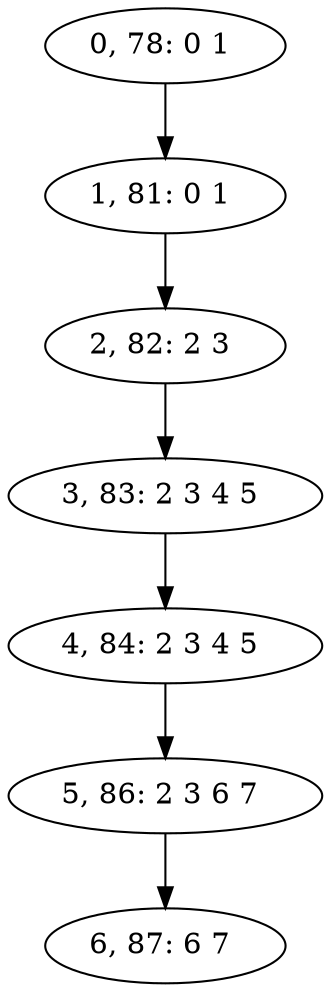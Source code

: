 digraph G {
0[label="0, 78: 0 1 "];
1[label="1, 81: 0 1 "];
2[label="2, 82: 2 3 "];
3[label="3, 83: 2 3 4 5 "];
4[label="4, 84: 2 3 4 5 "];
5[label="5, 86: 2 3 6 7 "];
6[label="6, 87: 6 7 "];
0->1 ;
1->2 ;
2->3 ;
3->4 ;
4->5 ;
5->6 ;
}
